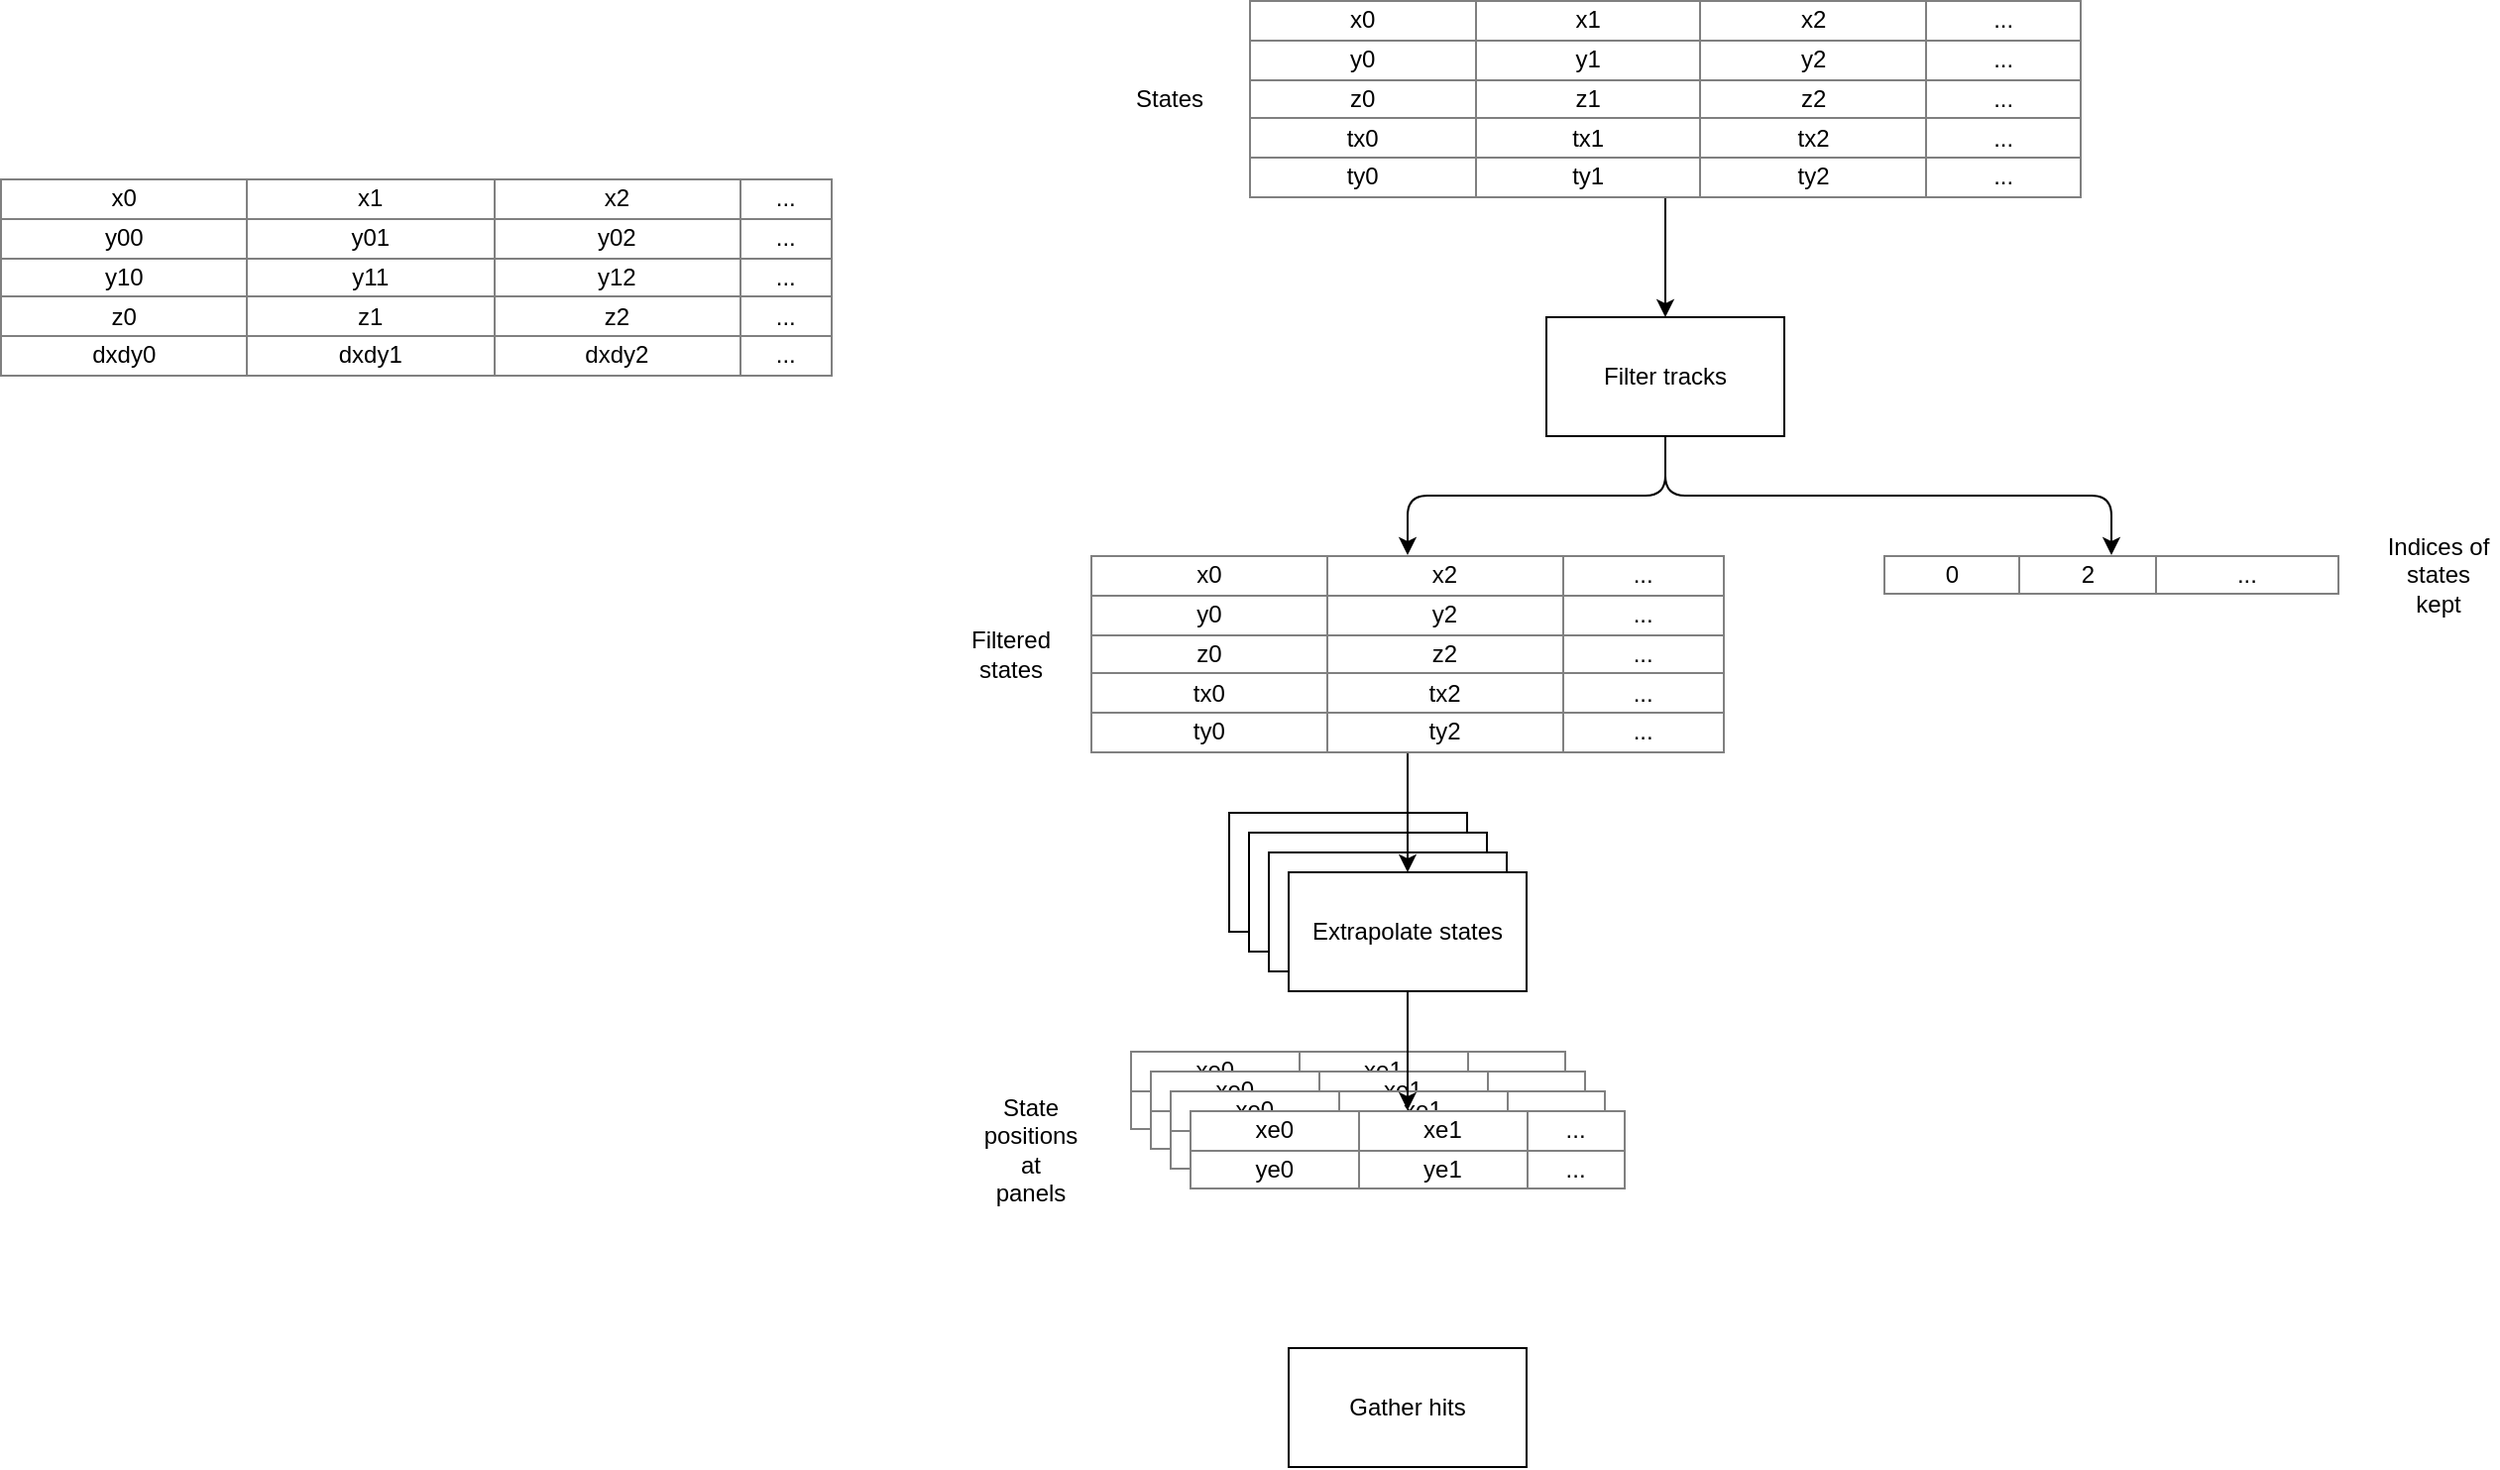 <mxfile version="11.0.5" type="github"><diagram id="eN3qdDdwqG-KMC1jKuXm" name="Page-1"><mxGraphModel dx="2272" dy="806" grid="1" gridSize="10" guides="1" tooltips="1" connect="1" arrows="1" fold="1" page="1" pageScale="1" pageWidth="850" pageHeight="1100" math="0" shadow="0"><root><mxCell id="0"/><mxCell id="1" parent="0"/><mxCell id="G22psH4XV7NMuzqCq_s3-2" value="&lt;table style=&quot;width: 100% ; height: 100% ; border-collapse: collapse&quot; width=&quot;100%&quot; border=&quot;1&quot;&gt;&lt;tbody&gt;&lt;tr&gt;&lt;td&gt;x0&lt;/td&gt;&lt;td&gt;x1&lt;/td&gt;&lt;td&gt;x2&lt;/td&gt;&lt;td&gt;...&lt;br&gt;&lt;/td&gt;&lt;/tr&gt;&lt;tr&gt;&lt;td&gt;y00&lt;/td&gt;&lt;td&gt;y01&lt;/td&gt;&lt;td&gt;y02&lt;/td&gt;&lt;td&gt;...&lt;br&gt;&lt;/td&gt;&lt;/tr&gt;&lt;tr&gt;&lt;td&gt;y10&lt;/td&gt;&lt;td&gt;y11&lt;/td&gt;&lt;td&gt;y12&lt;/td&gt;&lt;td&gt;...&lt;br&gt;&lt;/td&gt;&lt;/tr&gt;&lt;tr&gt;&lt;td&gt;z0&lt;br&gt;&lt;/td&gt;&lt;td&gt;z1&lt;br&gt;&lt;/td&gt;&lt;td&gt;z2&lt;/td&gt;&lt;td&gt;...&lt;br&gt;&lt;/td&gt;&lt;/tr&gt;&lt;tr&gt;&lt;td&gt;dxdy0&lt;br&gt;&lt;/td&gt;&lt;td&gt;dxdy1&lt;br&gt;&lt;/td&gt;&lt;td&gt;dxdy2&lt;/td&gt;&lt;td&gt;...&lt;br&gt;&lt;/td&gt;&lt;/tr&gt;&lt;/tbody&gt;&lt;/table&gt;" style="text;html=1;strokeColor=none;fillColor=none;overflow=fill;align=center;verticalAlign=middle;" vertex="1" parent="1"><mxGeometry x="-510" y="170" width="420" height="100" as="geometry"/></mxCell><mxCell id="G22psH4XV7NMuzqCq_s3-3" value="&lt;table style=&quot;width: 100% ; height: 100% ; border-collapse: collapse&quot; width=&quot;100%&quot; border=&quot;1&quot;&gt;&lt;tbody&gt;&lt;tr&gt;&lt;td align=&quot;center&quot;&gt;x0&lt;/td&gt;&lt;td align=&quot;center&quot;&gt;x1&lt;/td&gt;&lt;td align=&quot;center&quot;&gt;x2&lt;/td&gt;&lt;td&gt;...&lt;br&gt;&lt;/td&gt;&lt;/tr&gt;&lt;tr&gt;&lt;td align=&quot;center&quot;&gt;y0&lt;/td&gt;&lt;td align=&quot;center&quot;&gt;y1&lt;/td&gt;&lt;td align=&quot;center&quot;&gt;y2&lt;/td&gt;&lt;td&gt;...&lt;br&gt;&lt;/td&gt;&lt;/tr&gt;&lt;tr&gt;&lt;td align=&quot;center&quot;&gt;z0&lt;/td&gt;&lt;td align=&quot;center&quot;&gt;z1&lt;/td&gt;&lt;td align=&quot;center&quot;&gt;z2&lt;/td&gt;&lt;td&gt;...&lt;br&gt;&lt;/td&gt;&lt;/tr&gt;&lt;tr&gt;&lt;td&gt;tx0&lt;br&gt;&lt;/td&gt;&lt;td&gt;tx1&lt;br&gt;&lt;/td&gt;&lt;td&gt;tx2&lt;br&gt;&lt;/td&gt;&lt;td&gt;...&lt;br&gt;&lt;/td&gt;&lt;/tr&gt;&lt;tr&gt;&lt;td&gt;ty0&lt;br&gt;&lt;/td&gt;&lt;td&gt;ty1&lt;br&gt;&lt;/td&gt;&lt;td&gt;ty2&lt;br&gt;&lt;/td&gt;&lt;td&gt;...&lt;br&gt;&lt;/td&gt;&lt;/tr&gt;&lt;/tbody&gt;&lt;/table&gt;" style="text;html=1;strokeColor=none;fillColor=none;overflow=fill;align=center;" vertex="1" parent="1"><mxGeometry x="120" y="80" width="420" height="100" as="geometry"/></mxCell><mxCell id="G22psH4XV7NMuzqCq_s3-4" value="Filter tracks" style="rounded=0;whiteSpace=wrap;html=1;align=center;" vertex="1" parent="1"><mxGeometry x="270" y="240" width="120" height="60" as="geometry"/></mxCell><mxCell id="G22psH4XV7NMuzqCq_s3-5" value="" style="endArrow=classic;html=1;edgeStyle=orthogonalEdgeStyle;" edge="1" parent="1" source="G22psH4XV7NMuzqCq_s3-3" target="G22psH4XV7NMuzqCq_s3-4"><mxGeometry width="50" height="50" relative="1" as="geometry"><mxPoint x="70" y="470" as="sourcePoint"/><mxPoint x="120" y="420" as="targetPoint"/></mxGeometry></mxCell><mxCell id="G22psH4XV7NMuzqCq_s3-6" value="&lt;table style=&quot;width: 100% ; height: 100% ; border-collapse: collapse&quot; width=&quot;100%&quot; border=&quot;1&quot;&gt;&lt;tbody&gt;&lt;tr&gt;&lt;td align=&quot;center&quot;&gt;x0&lt;/td&gt;&lt;td align=&quot;center&quot;&gt;x2&lt;/td&gt;&lt;td&gt;...&lt;br&gt;&lt;/td&gt;&lt;/tr&gt;&lt;tr&gt;&lt;td align=&quot;center&quot;&gt;y0&lt;/td&gt;&lt;td align=&quot;center&quot;&gt;y2&lt;/td&gt;&lt;td&gt;...&lt;br&gt;&lt;/td&gt;&lt;/tr&gt;&lt;tr&gt;&lt;td align=&quot;center&quot;&gt;z0&lt;/td&gt;&lt;td align=&quot;center&quot;&gt;z2&lt;/td&gt;&lt;td&gt;...&lt;br&gt;&lt;/td&gt;&lt;/tr&gt;&lt;tr&gt;&lt;td&gt;tx0&lt;br&gt;&lt;/td&gt;&lt;td&gt;tx2&lt;br&gt;&lt;/td&gt;&lt;td&gt;...&lt;br&gt;&lt;/td&gt;&lt;/tr&gt;&lt;tr&gt;&lt;td&gt;ty0&lt;br&gt;&lt;/td&gt;&lt;td&gt;ty2&lt;br&gt;&lt;/td&gt;&lt;td&gt;...&lt;br&gt;&lt;/td&gt;&lt;/tr&gt;&lt;/tbody&gt;&lt;/table&gt;" style="text;html=1;strokeColor=none;fillColor=none;overflow=fill;align=center;" vertex="1" parent="1"><mxGeometry x="40" y="360" width="320" height="100" as="geometry"/></mxCell><mxCell id="G22psH4XV7NMuzqCq_s3-7" value="" style="endArrow=classic;html=1;edgeStyle=orthogonalEdgeStyle;" edge="1" parent="1" source="G22psH4XV7NMuzqCq_s3-4" target="G22psH4XV7NMuzqCq_s3-6"><mxGeometry width="50" height="50" relative="1" as="geometry"><mxPoint x="340" y="190" as="sourcePoint"/><mxPoint x="340" y="290" as="targetPoint"/></mxGeometry></mxCell><mxCell id="G22psH4XV7NMuzqCq_s3-8" value="&lt;table style=&quot;width: 100% ; height: 100% ; border-collapse: collapse&quot; width=&quot;100%&quot; border=&quot;1&quot;&gt;&lt;tbody&gt;&lt;tr&gt;&lt;td align=&quot;center&quot;&gt;0&lt;/td&gt;&lt;td align=&quot;center&quot;&gt;2&lt;/td&gt;&lt;td align=&quot;center&quot;&gt;...&lt;/td&gt;&lt;/tr&gt;&lt;/tbody&gt;&lt;/table&gt;" style="text;html=1;strokeColor=none;fillColor=none;overflow=fill;align=center;" vertex="1" parent="1"><mxGeometry x="440" y="360" width="230" height="20" as="geometry"/></mxCell><mxCell id="G22psH4XV7NMuzqCq_s3-9" value="" style="endArrow=classic;html=1;edgeStyle=orthogonalEdgeStyle;" edge="1" parent="1" source="G22psH4XV7NMuzqCq_s3-4" target="G22psH4XV7NMuzqCq_s3-8"><mxGeometry width="50" height="50" relative="1" as="geometry"><mxPoint x="340" y="310" as="sourcePoint"/><mxPoint x="210" y="370" as="targetPoint"/><Array as="points"><mxPoint x="330" y="330"/><mxPoint x="555" y="330"/></Array></mxGeometry></mxCell><mxCell id="G22psH4XV7NMuzqCq_s3-10" value="States" style="text;html=1;strokeColor=none;fillColor=none;align=center;verticalAlign=middle;whiteSpace=wrap;rounded=0;" vertex="1" parent="1"><mxGeometry x="60" y="120" width="40" height="20" as="geometry"/></mxCell><mxCell id="G22psH4XV7NMuzqCq_s3-11" value="Filtered states" style="text;html=1;strokeColor=none;fillColor=none;align=center;verticalAlign=middle;whiteSpace=wrap;rounded=0;" vertex="1" parent="1"><mxGeometry x="-20" y="400" width="40" height="20" as="geometry"/></mxCell><mxCell id="G22psH4XV7NMuzqCq_s3-12" value="Indices of states kept" style="text;html=1;strokeColor=none;fillColor=none;align=center;verticalAlign=middle;whiteSpace=wrap;rounded=0;" vertex="1" parent="1"><mxGeometry x="690" y="360" width="60" height="20" as="geometry"/></mxCell><mxCell id="G22psH4XV7NMuzqCq_s3-13" value="Extrapolate states" style="rounded=0;whiteSpace=wrap;html=1;align=center;" vertex="1" parent="1"><mxGeometry x="110" y="490" width="120" height="60" as="geometry"/></mxCell><mxCell id="G22psH4XV7NMuzqCq_s3-14" value="Extrapolate states" style="rounded=0;whiteSpace=wrap;html=1;align=center;" vertex="1" parent="1"><mxGeometry x="120" y="500" width="120" height="60" as="geometry"/></mxCell><mxCell id="G22psH4XV7NMuzqCq_s3-15" value="Extrapolate states" style="rounded=0;whiteSpace=wrap;html=1;align=center;" vertex="1" parent="1"><mxGeometry x="130" y="510" width="120" height="60" as="geometry"/></mxCell><mxCell id="G22psH4XV7NMuzqCq_s3-16" value="Extrapolate states" style="rounded=0;whiteSpace=wrap;html=1;align=center;" vertex="1" parent="1"><mxGeometry x="140" y="520" width="120" height="60" as="geometry"/></mxCell><mxCell id="G22psH4XV7NMuzqCq_s3-17" value="" style="endArrow=classic;html=1;edgeStyle=orthogonalEdgeStyle;" edge="1" parent="1" source="G22psH4XV7NMuzqCq_s3-6" target="G22psH4XV7NMuzqCq_s3-16"><mxGeometry width="50" height="50" relative="1" as="geometry"><mxPoint x="340" y="310" as="sourcePoint"/><mxPoint x="210" y="370" as="targetPoint"/></mxGeometry></mxCell><mxCell id="G22psH4XV7NMuzqCq_s3-18" value="&lt;table style=&quot;width: 100% ; height: 100% ; border-collapse: collapse&quot; width=&quot;100%&quot; border=&quot;1&quot;&gt;&lt;tbody&gt;&lt;tr&gt;&lt;td align=&quot;center&quot;&gt;xe0&lt;/td&gt;&lt;td align=&quot;center&quot;&gt;xe1&lt;/td&gt;&lt;td align=&quot;center&quot;&gt;...&lt;/td&gt;&lt;/tr&gt;&lt;tr&gt;&lt;td align=&quot;center&quot;&gt;ye0&lt;/td&gt;&lt;td align=&quot;center&quot;&gt;ye1&lt;/td&gt;&lt;td align=&quot;center&quot;&gt;...&lt;/td&gt;&lt;/tr&gt;&lt;/tbody&gt;&lt;/table&gt;" style="text;html=1;strokeColor=none;fillColor=#ffffff;overflow=fill;align=center;" vertex="1" parent="1"><mxGeometry x="60" y="610" width="220" height="40" as="geometry"/></mxCell><mxCell id="G22psH4XV7NMuzqCq_s3-19" value="&lt;table style=&quot;width: 100% ; height: 100% ; border-collapse: collapse&quot; width=&quot;100%&quot; border=&quot;1&quot;&gt;&lt;tbody&gt;&lt;tr&gt;&lt;td align=&quot;center&quot;&gt;xe0&lt;/td&gt;&lt;td align=&quot;center&quot;&gt;xe1&lt;/td&gt;&lt;td align=&quot;center&quot;&gt;...&lt;/td&gt;&lt;/tr&gt;&lt;tr&gt;&lt;td align=&quot;center&quot;&gt;ye0&lt;/td&gt;&lt;td align=&quot;center&quot;&gt;ye1&lt;/td&gt;&lt;td align=&quot;center&quot;&gt;...&lt;/td&gt;&lt;/tr&gt;&lt;/tbody&gt;&lt;/table&gt;" style="text;html=1;strokeColor=none;fillColor=#ffffff;overflow=fill;align=center;" vertex="1" parent="1"><mxGeometry x="70" y="620" width="220" height="40" as="geometry"/></mxCell><mxCell id="G22psH4XV7NMuzqCq_s3-20" value="&lt;table style=&quot;width: 100% ; height: 100% ; border-collapse: collapse&quot; width=&quot;100%&quot; border=&quot;1&quot;&gt;&lt;tbody&gt;&lt;tr&gt;&lt;td align=&quot;center&quot;&gt;xe0&lt;/td&gt;&lt;td align=&quot;center&quot;&gt;xe1&lt;/td&gt;&lt;td align=&quot;center&quot;&gt;...&lt;/td&gt;&lt;/tr&gt;&lt;tr&gt;&lt;td align=&quot;center&quot;&gt;ye0&lt;/td&gt;&lt;td align=&quot;center&quot;&gt;ye1&lt;/td&gt;&lt;td align=&quot;center&quot;&gt;...&lt;/td&gt;&lt;/tr&gt;&lt;/tbody&gt;&lt;/table&gt;" style="text;html=1;strokeColor=none;fillColor=#ffffff;overflow=fill;align=center;" vertex="1" parent="1"><mxGeometry x="80" y="630" width="220" height="40" as="geometry"/></mxCell><mxCell id="G22psH4XV7NMuzqCq_s3-21" value="&lt;table style=&quot;width: 100% ; height: 100% ; border-collapse: collapse&quot; width=&quot;100%&quot; border=&quot;1&quot;&gt;&lt;tbody&gt;&lt;tr&gt;&lt;td align=&quot;center&quot;&gt;xe0&lt;/td&gt;&lt;td align=&quot;center&quot;&gt;xe1&lt;/td&gt;&lt;td align=&quot;center&quot;&gt;...&lt;/td&gt;&lt;/tr&gt;&lt;tr&gt;&lt;td align=&quot;center&quot;&gt;ye0&lt;/td&gt;&lt;td align=&quot;center&quot;&gt;ye1&lt;/td&gt;&lt;td align=&quot;center&quot;&gt;...&lt;/td&gt;&lt;/tr&gt;&lt;/tbody&gt;&lt;/table&gt;" style="text;html=1;strokeColor=none;fillColor=#ffffff;overflow=fill;align=center;" vertex="1" parent="1"><mxGeometry x="90" y="640" width="220" height="40" as="geometry"/></mxCell><mxCell id="G22psH4XV7NMuzqCq_s3-22" value="" style="endArrow=classic;html=1;edgeStyle=orthogonalEdgeStyle;" edge="1" parent="1" source="G22psH4XV7NMuzqCq_s3-16" target="G22psH4XV7NMuzqCq_s3-21"><mxGeometry width="50" height="50" relative="1" as="geometry"><mxPoint x="210" y="470" as="sourcePoint"/><mxPoint x="210" y="530" as="targetPoint"/></mxGeometry></mxCell><mxCell id="G22psH4XV7NMuzqCq_s3-24" value="State positions at panels" style="text;html=1;strokeColor=none;fillColor=none;align=center;verticalAlign=middle;whiteSpace=wrap;rounded=0;" vertex="1" parent="1"><mxGeometry x="-10" y="650" width="40" height="20" as="geometry"/></mxCell><mxCell id="G22psH4XV7NMuzqCq_s3-25" value="Gather hits" style="rounded=0;whiteSpace=wrap;html=1;fillColor=#ffffff;align=center;" vertex="1" parent="1"><mxGeometry x="140" y="760" width="120" height="60" as="geometry"/></mxCell></root></mxGraphModel></diagram></mxfile>